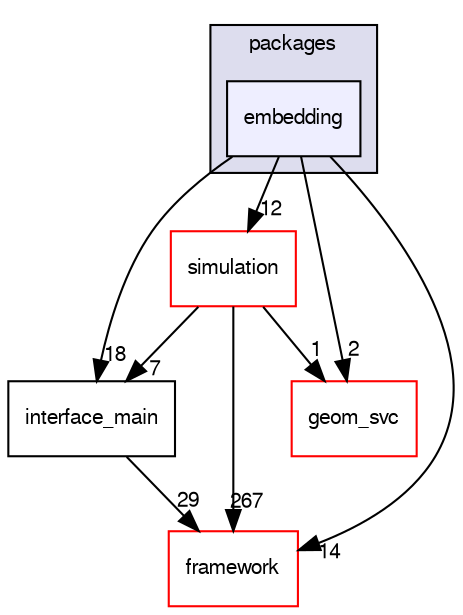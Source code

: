 digraph "/dev/shm/kenichi/update-e1039-doc/e1039-core/packages/embedding" {
  bgcolor=transparent;
  compound=true
  node [ fontsize="10", fontname="FreeSans"];
  edge [ labelfontsize="10", labelfontname="FreeSans"];
  subgraph clusterdir_8ea7cac0f8d8113a9a7e5b799137b771 {
    graph [ bgcolor="#ddddee", pencolor="black", label="packages" fontname="FreeSans", fontsize="10", URL="dir_8ea7cac0f8d8113a9a7e5b799137b771.html"]
  dir_75e220fdf027e791aeec86226e6e74ab [shape=box, label="embedding", style="filled", fillcolor="#eeeeff", pencolor="black", URL="dir_75e220fdf027e791aeec86226e6e74ab.html"];
  }
  dir_5fde958d0efff8f0c14671d1322e68e9 [shape=box label="geom_svc" color="red" URL="dir_5fde958d0efff8f0c14671d1322e68e9.html"];
  dir_68879e08c6651a210f7d5b44f4a6e313 [shape=box label="framework" color="red" URL="dir_68879e08c6651a210f7d5b44f4a6e313.html"];
  dir_4109f03a5b9c2dae233205e99792f74d [shape=box label="interface_main" URL="dir_4109f03a5b9c2dae233205e99792f74d.html"];
  dir_da541d554d94b5dd7d8677e6570914d2 [shape=box label="simulation" color="red" URL="dir_da541d554d94b5dd7d8677e6570914d2.html"];
  dir_4109f03a5b9c2dae233205e99792f74d->dir_68879e08c6651a210f7d5b44f4a6e313 [headlabel="29", labeldistance=1.5 headhref="dir_000032_000024.html"];
  dir_da541d554d94b5dd7d8677e6570914d2->dir_5fde958d0efff8f0c14671d1322e68e9 [headlabel="1", labeldistance=1.5 headhref="dir_000047_000056.html"];
  dir_da541d554d94b5dd7d8677e6570914d2->dir_68879e08c6651a210f7d5b44f4a6e313 [headlabel="267", labeldistance=1.5 headhref="dir_000047_000024.html"];
  dir_da541d554d94b5dd7d8677e6570914d2->dir_4109f03a5b9c2dae233205e99792f74d [headlabel="7", labeldistance=1.5 headhref="dir_000047_000032.html"];
  dir_75e220fdf027e791aeec86226e6e74ab->dir_5fde958d0efff8f0c14671d1322e68e9 [headlabel="2", labeldistance=1.5 headhref="dir_000054_000056.html"];
  dir_75e220fdf027e791aeec86226e6e74ab->dir_68879e08c6651a210f7d5b44f4a6e313 [headlabel="14", labeldistance=1.5 headhref="dir_000054_000024.html"];
  dir_75e220fdf027e791aeec86226e6e74ab->dir_4109f03a5b9c2dae233205e99792f74d [headlabel="18", labeldistance=1.5 headhref="dir_000054_000032.html"];
  dir_75e220fdf027e791aeec86226e6e74ab->dir_da541d554d94b5dd7d8677e6570914d2 [headlabel="12", labeldistance=1.5 headhref="dir_000054_000047.html"];
}
